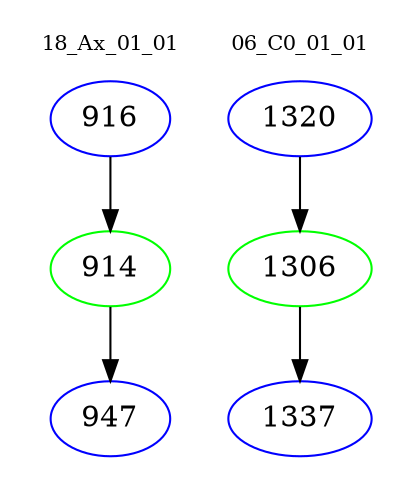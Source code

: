 digraph{
subgraph cluster_0 {
color = white
label = "18_Ax_01_01";
fontsize=10;
T0_916 [label="916", color="blue"]
T0_916 -> T0_914 [color="black"]
T0_914 [label="914", color="green"]
T0_914 -> T0_947 [color="black"]
T0_947 [label="947", color="blue"]
}
subgraph cluster_1 {
color = white
label = "06_C0_01_01";
fontsize=10;
T1_1320 [label="1320", color="blue"]
T1_1320 -> T1_1306 [color="black"]
T1_1306 [label="1306", color="green"]
T1_1306 -> T1_1337 [color="black"]
T1_1337 [label="1337", color="blue"]
}
}
